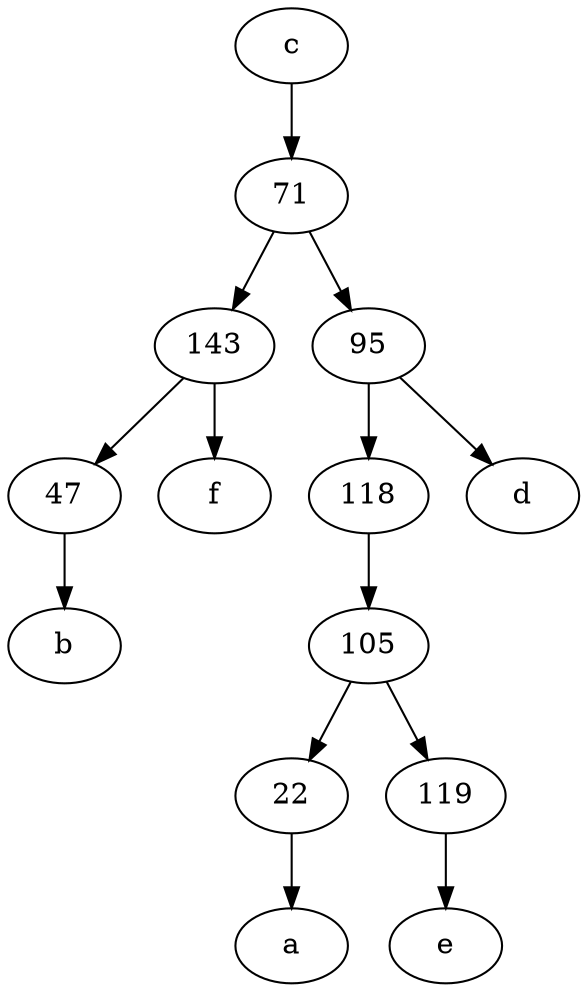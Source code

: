 digraph  {
	105;
	c [pos="20,10!"];
	118;
	143;
	22;
	95;
	47;
	119;
	71;
	c -> 71;
	119 -> e;
	118 -> 105;
	105 -> 22;
	143 -> 47;
	105 -> 119;
	143 -> f;
	71 -> 95;
	47 -> b;
	71 -> 143;
	95 -> 118;
	95 -> d;
	22 -> a;

	}